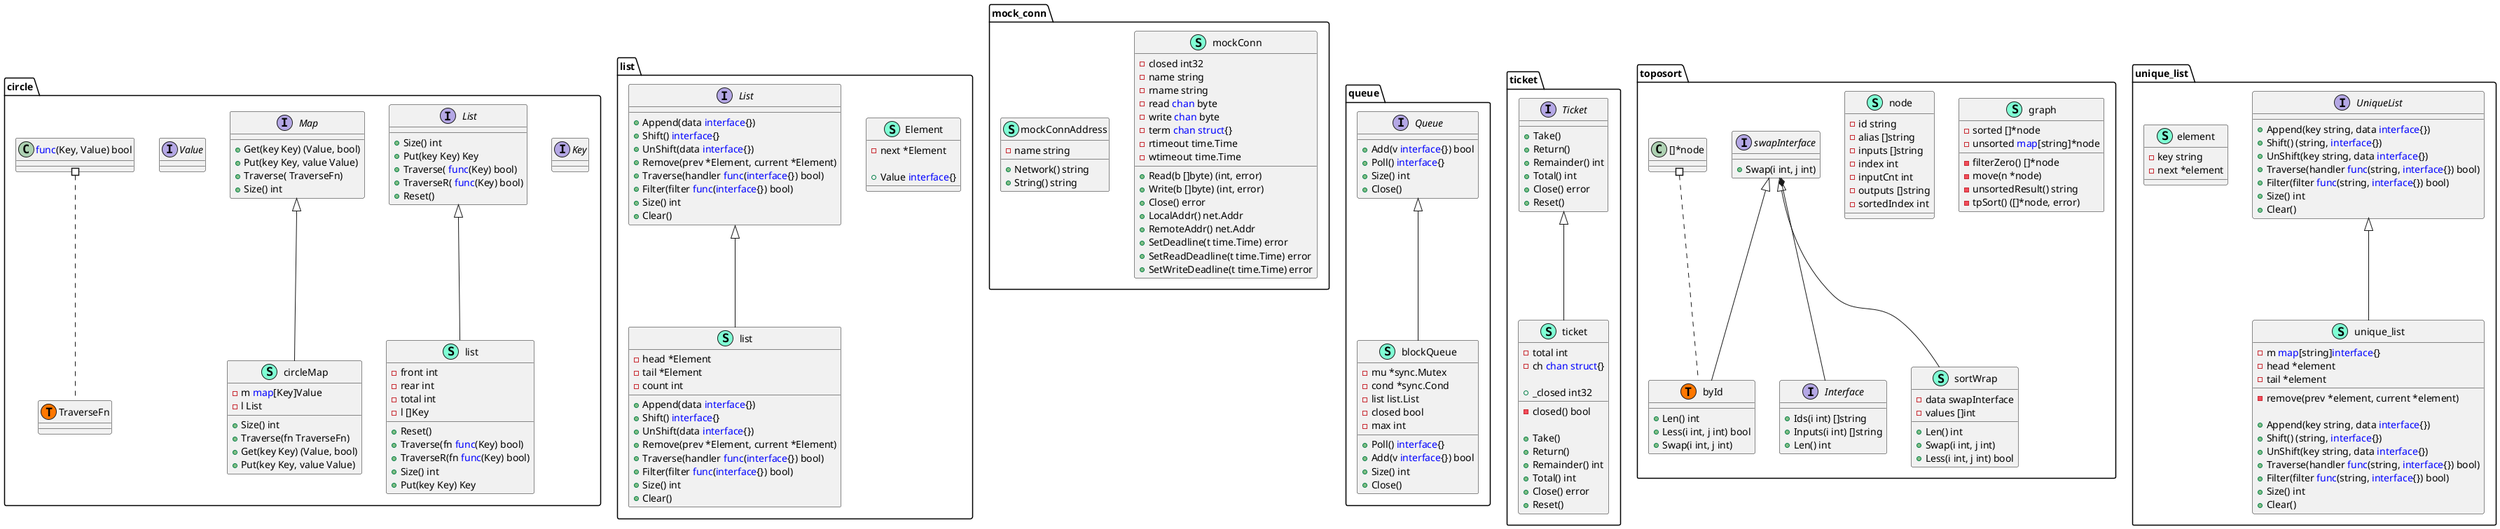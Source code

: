 @startuml
namespace circle {
    interface Key  {
    }
    interface List  {
        + Size() int
        + Put(key Key) Key
        + Traverse( <font color=blue>func</font>(Key) bool) 
        + TraverseR( <font color=blue>func</font>(Key) bool) 
        + Reset() 

    }
    interface Map  {
        + Get(key Key) (Value, bool)
        + Put(key Key, value Value) 
        + Traverse( TraverseFn) 
        + Size() int

    }
    interface Value  {
    }
    class circle.TraverseFn << (T, #FF7700) >>  {
    }
    class circleMap << (S,Aquamarine) >> {
        - m <font color=blue>map</font>[Key]Value
        - l List

        + Size() int
        + Traverse(fn TraverseFn) 
        + Get(key Key) (Value, bool)
        + Put(key Key, value Value) 

    }
    class list << (S,Aquamarine) >> {
        - front int
        - rear int
        - total int
        - l []Key

        + Reset() 
        + Traverse(fn <font color=blue>func</font>(Key) bool) 
        + TraverseR(fn <font color=blue>func</font>(Key) bool) 
        + Size() int
        + Put(key Key) Key

    }
}

"circle.Map" <|-- "circle.circleMap"
"circle.List" <|-- "circle.list"

namespace list {
    class Element << (S,Aquamarine) >> {
        - next *Element

        + Value <font color=blue>interface</font>{}

    }
    interface List  {
        + Append(data <font color=blue>interface</font>{}) 
        + Shift() <font color=blue>interface</font>{}
        + UnShift(data <font color=blue>interface</font>{}) 
        + Remove(prev *Element, current *Element) 
        + Traverse(handler <font color=blue>func</font>(<font color=blue>interface</font>{}) bool) 
        + Filter(filter <font color=blue>func</font>(<font color=blue>interface</font>{}) bool) 
        + Size() int
        + Clear() 

    }
    class list << (S,Aquamarine) >> {
        - head *Element
        - tail *Element
        - count int

        + Append(data <font color=blue>interface</font>{}) 
        + Shift() <font color=blue>interface</font>{}
        + UnShift(data <font color=blue>interface</font>{}) 
        + Remove(prev *Element, current *Element) 
        + Traverse(handler <font color=blue>func</font>(<font color=blue>interface</font>{}) bool) 
        + Filter(filter <font color=blue>func</font>(<font color=blue>interface</font>{}) bool) 
        + Size() int
        + Clear() 

    }
}

"list.List" <|-- "list.list"

namespace mock_conn {
    class mockConn << (S,Aquamarine) >> {
        - closed int32
        - name string
        - rname string
        - read <font color=blue>chan</font> byte
        - write <font color=blue>chan</font> byte
        - term <font color=blue>chan</font> <font color=blue>struct</font>{}
        - rtimeout time.Time
        - wtimeout time.Time

        + Read(b []byte) (int, error)
        + Write(b []byte) (int, error)
        + Close() error
        + LocalAddr() net.Addr
        + RemoteAddr() net.Addr
        + SetDeadline(t time.Time) error
        + SetReadDeadline(t time.Time) error
        + SetWriteDeadline(t time.Time) error

    }
    class mockConnAddress << (S,Aquamarine) >> {
        - name string

        + Network() string
        + String() string

    }
}


namespace queue {
    interface Queue  {
        + Add(v <font color=blue>interface</font>{}) bool
        + Poll() <font color=blue>interface</font>{}
        + Size() int
        + Close() 

    }
    class blockQueue << (S,Aquamarine) >> {
        - mu *sync.Mutex
        - cond *sync.Cond
        - list list.List
        - closed bool
        - max int

        + Poll() <font color=blue>interface</font>{}
        + Add(v <font color=blue>interface</font>{}) bool
        + Size() int
        + Close() 

    }
}

"queue.Queue" <|-- "queue.blockQueue"

namespace ticket {
    interface Ticket  {
        + Take() 
        + Return() 
        + Remainder() int
        + Total() int
        + Close() error
        + Reset() 

    }
    class ticket << (S,Aquamarine) >> {
        - total int
        - ch <font color=blue>chan</font> <font color=blue>struct</font>{}

        + _closed int32

        - closed() bool

        + Take() 
        + Return() 
        + Remainder() int
        + Total() int
        + Close() error
        + Reset() 

    }
}

"ticket.Ticket" <|-- "ticket.ticket"

namespace toposort {
    interface Interface  {
        + Ids(i int) []string
        + Inputs(i int) []string
        + Len() int

    }
    class byId << (S,Aquamarine) >> {
        + Len() int
        + Less(i int, j int) bool
        + Swap(i int, j int) 

    }
    class graph << (S,Aquamarine) >> {
        - sorted []*node
        - unsorted <font color=blue>map</font>[string]*node

        - filterZero() []*node
        - move(n *node) 
        - unsortedResult() string
        - tpSort() ([]*node, error)

    }
    class node << (S,Aquamarine) >> {
        - id string
        - alias []string
        - inputs []string
        - index int
        - inputCnt int
        - outputs []string
        - sortedIndex int

    }
    class sortWrap << (S,Aquamarine) >> {
        - data swapInterface
        - values []int

        + Len() int
        + Swap(i int, j int) 
        + Less(i int, j int) bool

    }
    interface swapInterface  {
        + Swap(i int, j int) 

    }
    class toposort.byId << (T, #FF7700) >>  {
    }
}
"toposort.swapInterface" *-- "toposort.Interface"

"toposort.swapInterface" <|-- "toposort.byId"
"toposort.swapInterface" <|-- "toposort.sortWrap"

namespace unique_list {
    interface UniqueList  {
        + Append(key string, data <font color=blue>interface</font>{}) 
        + Shift() (string, <font color=blue>interface</font>{})
        + UnShift(key string, data <font color=blue>interface</font>{}) 
        + Traverse(handler <font color=blue>func</font>(string, <font color=blue>interface</font>{}) bool) 
        + Filter(filter <font color=blue>func</font>(string, <font color=blue>interface</font>{}) bool) 
        + Size() int
        + Clear() 

    }
    class element << (S,Aquamarine) >> {
        - key string
        - next *element

    }
    class unique_list << (S,Aquamarine) >> {
        - m <font color=blue>map</font>[string]<font color=blue>interface</font>{}
        - head *element
        - tail *element

        - remove(prev *element, current *element) 

        + Append(key string, data <font color=blue>interface</font>{}) 
        + Shift() (string, <font color=blue>interface</font>{})
        + UnShift(key string, data <font color=blue>interface</font>{}) 
        + Traverse(handler <font color=blue>func</font>(string, <font color=blue>interface</font>{}) bool) 
        + Filter(filter <font color=blue>func</font>(string, <font color=blue>interface</font>{}) bool) 
        + Size() int
        + Clear() 

    }
}

"unique_list.UniqueList" <|-- "unique_list.unique_list"

"circle.<font color=blue>func</font>(Key, Value) bool" #.. "circle.TraverseFn"
"toposort.[]*node" #.. "toposort.byId"
@enduml
